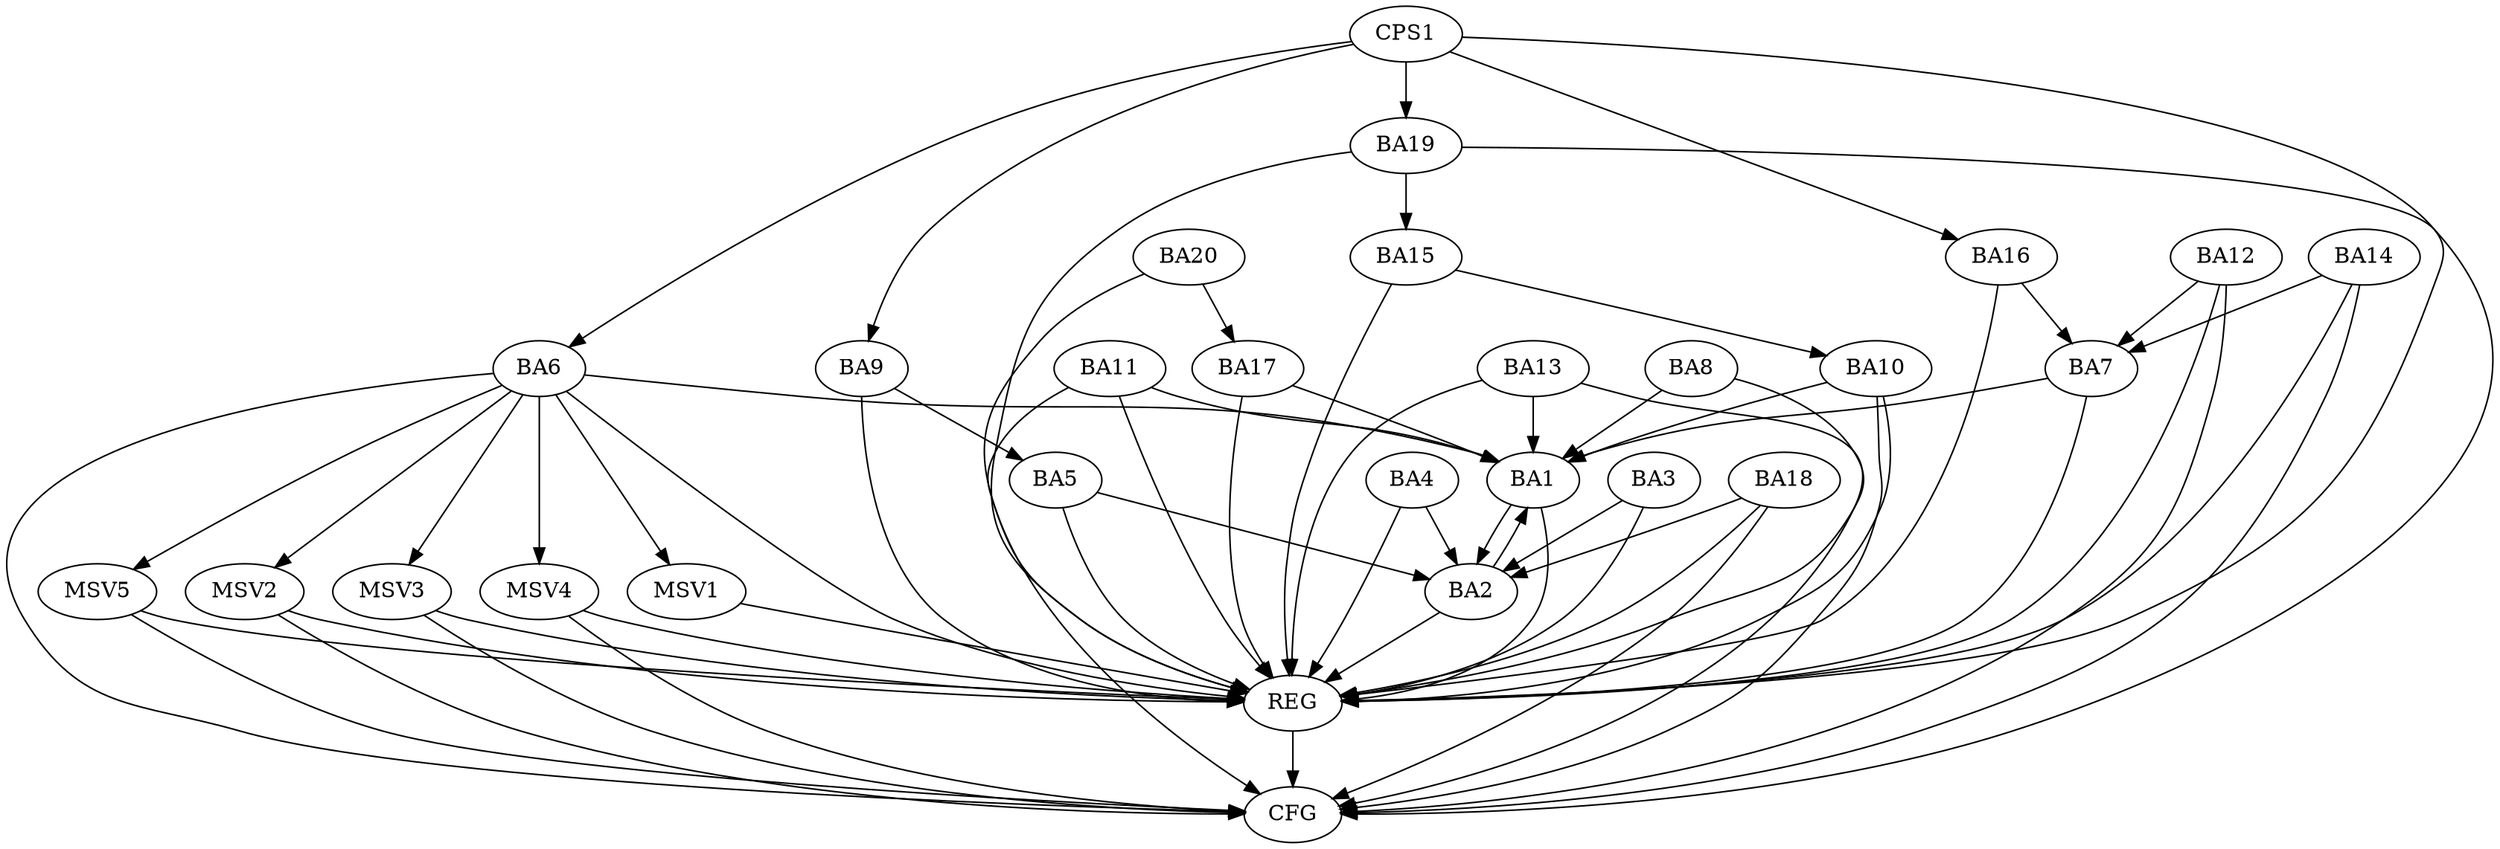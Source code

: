 strict digraph G {
  BA1 [ label="BA1" ];
  BA2 [ label="BA2" ];
  BA3 [ label="BA3" ];
  BA4 [ label="BA4" ];
  BA5 [ label="BA5" ];
  BA6 [ label="BA6" ];
  BA7 [ label="BA7" ];
  BA8 [ label="BA8" ];
  BA9 [ label="BA9" ];
  BA10 [ label="BA10" ];
  BA11 [ label="BA11" ];
  BA12 [ label="BA12" ];
  BA13 [ label="BA13" ];
  BA14 [ label="BA14" ];
  BA15 [ label="BA15" ];
  BA16 [ label="BA16" ];
  BA17 [ label="BA17" ];
  BA18 [ label="BA18" ];
  BA19 [ label="BA19" ];
  BA20 [ label="BA20" ];
  CPS1 [ label="CPS1" ];
  REG [ label="REG" ];
  CFG [ label="CFG" ];
  MSV1 [ label="MSV1" ];
  MSV2 [ label="MSV2" ];
  MSV3 [ label="MSV3" ];
  MSV4 [ label="MSV4" ];
  MSV5 [ label="MSV5" ];
  BA1 -> BA2;
  BA2 -> BA1;
  BA3 -> BA2;
  BA4 -> BA2;
  BA5 -> BA2;
  BA6 -> BA1;
  BA7 -> BA1;
  BA8 -> BA1;
  BA9 -> BA5;
  BA10 -> BA1;
  BA11 -> BA1;
  BA12 -> BA7;
  BA13 -> BA1;
  BA14 -> BA7;
  BA15 -> BA10;
  BA16 -> BA7;
  BA17 -> BA1;
  BA18 -> BA2;
  BA19 -> BA15;
  BA20 -> BA17;
  CPS1 -> BA16;
  CPS1 -> BA9;
  CPS1 -> BA6;
  CPS1 -> BA19;
  BA1 -> REG;
  BA2 -> REG;
  BA3 -> REG;
  BA4 -> REG;
  BA5 -> REG;
  BA6 -> REG;
  BA7 -> REG;
  BA8 -> REG;
  BA9 -> REG;
  BA10 -> REG;
  BA11 -> REG;
  BA12 -> REG;
  BA13 -> REG;
  BA14 -> REG;
  BA15 -> REG;
  BA16 -> REG;
  BA17 -> REG;
  BA18 -> REG;
  BA19 -> REG;
  BA20 -> REG;
  CPS1 -> REG;
  BA11 -> CFG;
  BA18 -> CFG;
  BA6 -> CFG;
  BA12 -> CFG;
  BA14 -> CFG;
  BA13 -> CFG;
  BA10 -> CFG;
  BA19 -> CFG;
  REG -> CFG;
  BA6 -> MSV1;
  MSV1 -> REG;
  BA6 -> MSV2;
  MSV2 -> REG;
  MSV2 -> CFG;
  BA6 -> MSV3;
  MSV3 -> REG;
  MSV3 -> CFG;
  BA6 -> MSV4;
  BA6 -> MSV5;
  MSV4 -> REG;
  MSV4 -> CFG;
  MSV5 -> REG;
  MSV5 -> CFG;
}
